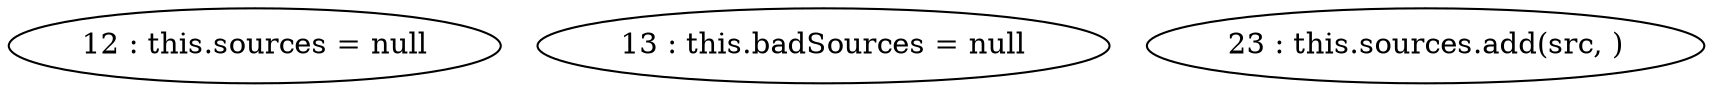 digraph G {
"12 : this.sources = null"
"13 : this.badSources = null"
"23 : this.sources.add(src, )"
}